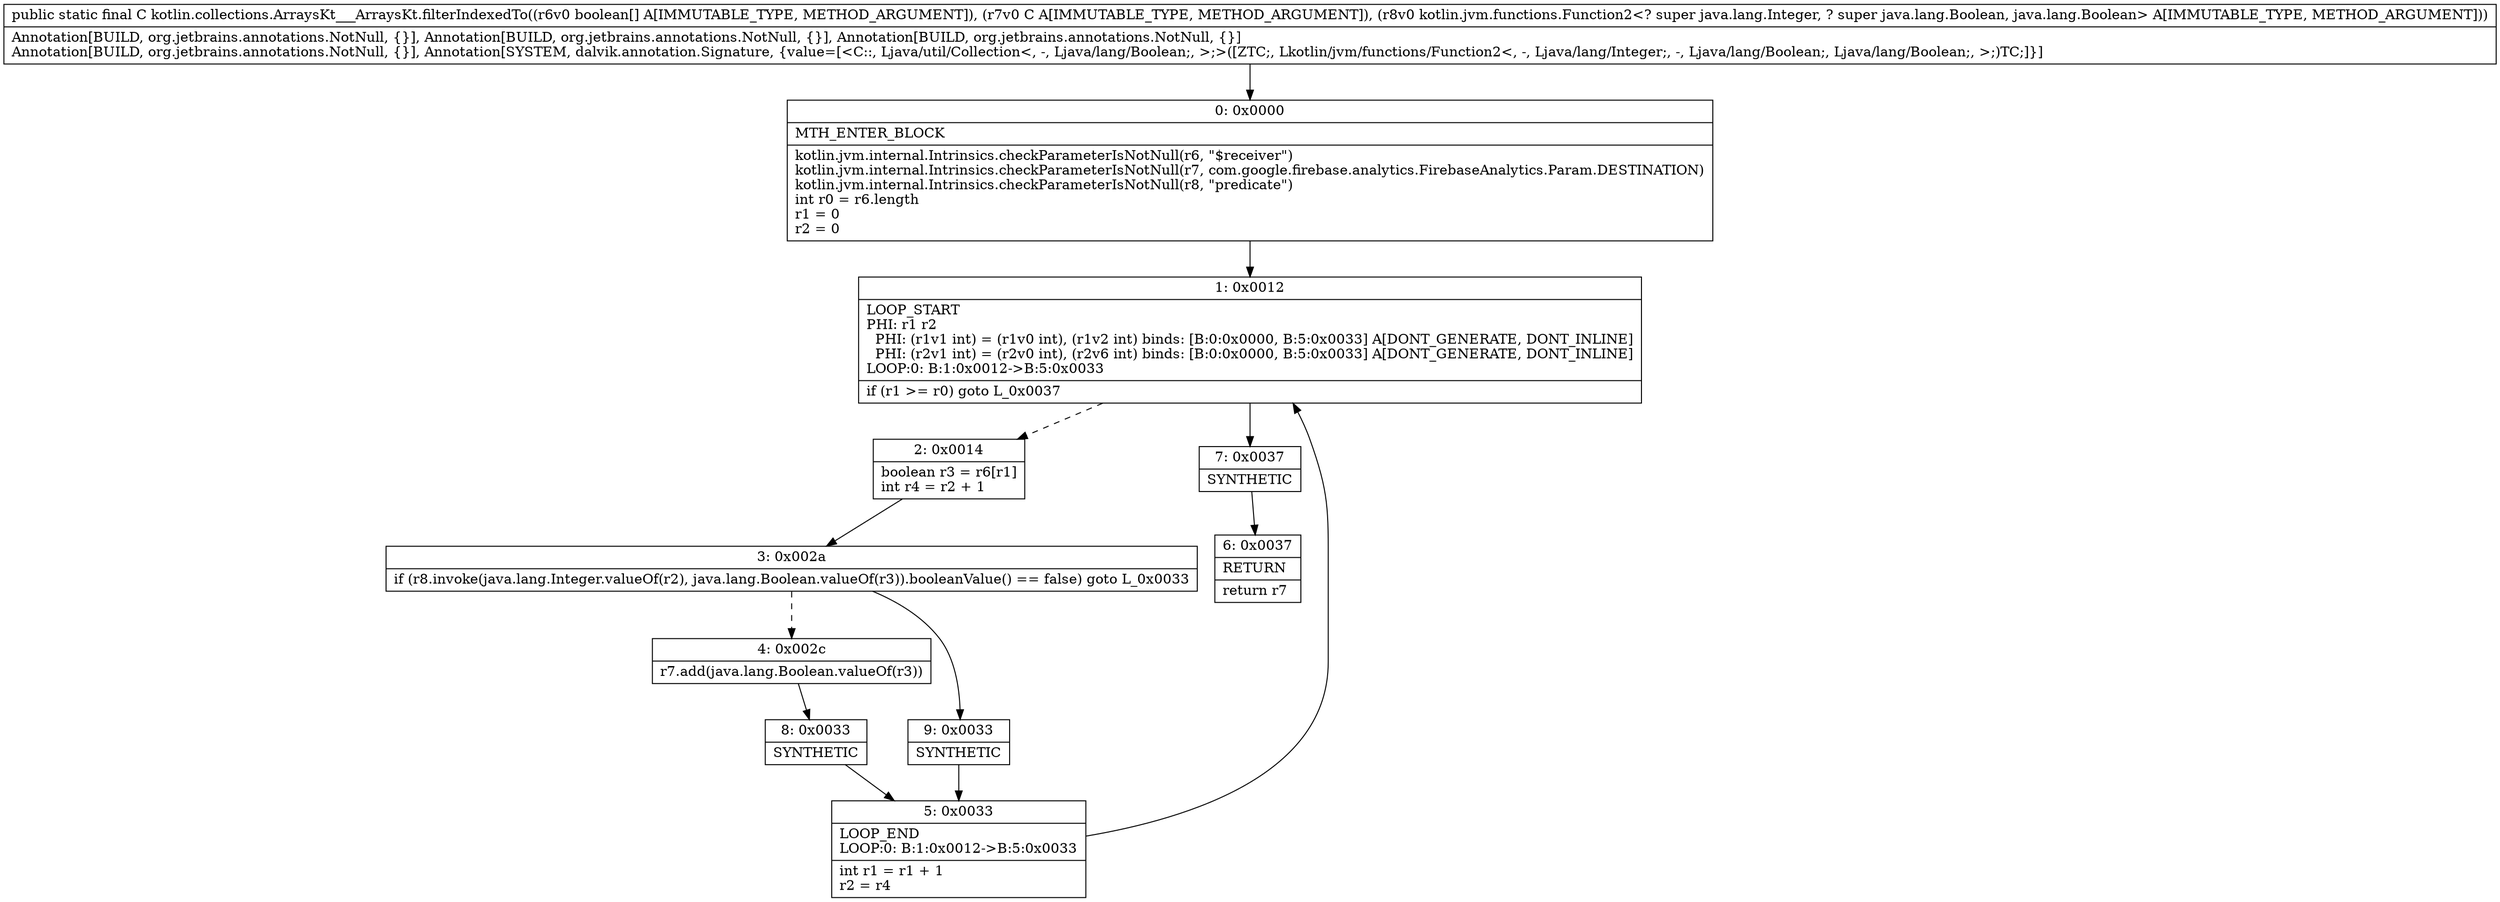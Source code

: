 digraph "CFG forkotlin.collections.ArraysKt___ArraysKt.filterIndexedTo([ZLjava\/util\/Collection;Lkotlin\/jvm\/functions\/Function2;)Ljava\/util\/Collection;" {
Node_0 [shape=record,label="{0\:\ 0x0000|MTH_ENTER_BLOCK\l|kotlin.jvm.internal.Intrinsics.checkParameterIsNotNull(r6, \"$receiver\")\lkotlin.jvm.internal.Intrinsics.checkParameterIsNotNull(r7, com.google.firebase.analytics.FirebaseAnalytics.Param.DESTINATION)\lkotlin.jvm.internal.Intrinsics.checkParameterIsNotNull(r8, \"predicate\")\lint r0 = r6.length\lr1 = 0\lr2 = 0\l}"];
Node_1 [shape=record,label="{1\:\ 0x0012|LOOP_START\lPHI: r1 r2 \l  PHI: (r1v1 int) = (r1v0 int), (r1v2 int) binds: [B:0:0x0000, B:5:0x0033] A[DONT_GENERATE, DONT_INLINE]\l  PHI: (r2v1 int) = (r2v0 int), (r2v6 int) binds: [B:0:0x0000, B:5:0x0033] A[DONT_GENERATE, DONT_INLINE]\lLOOP:0: B:1:0x0012\-\>B:5:0x0033\l|if (r1 \>= r0) goto L_0x0037\l}"];
Node_2 [shape=record,label="{2\:\ 0x0014|boolean r3 = r6[r1]\lint r4 = r2 + 1\l}"];
Node_3 [shape=record,label="{3\:\ 0x002a|if (r8.invoke(java.lang.Integer.valueOf(r2), java.lang.Boolean.valueOf(r3)).booleanValue() == false) goto L_0x0033\l}"];
Node_4 [shape=record,label="{4\:\ 0x002c|r7.add(java.lang.Boolean.valueOf(r3))\l}"];
Node_5 [shape=record,label="{5\:\ 0x0033|LOOP_END\lLOOP:0: B:1:0x0012\-\>B:5:0x0033\l|int r1 = r1 + 1\lr2 = r4\l}"];
Node_6 [shape=record,label="{6\:\ 0x0037|RETURN\l|return r7\l}"];
Node_7 [shape=record,label="{7\:\ 0x0037|SYNTHETIC\l}"];
Node_8 [shape=record,label="{8\:\ 0x0033|SYNTHETIC\l}"];
Node_9 [shape=record,label="{9\:\ 0x0033|SYNTHETIC\l}"];
MethodNode[shape=record,label="{public static final C kotlin.collections.ArraysKt___ArraysKt.filterIndexedTo((r6v0 boolean[] A[IMMUTABLE_TYPE, METHOD_ARGUMENT]), (r7v0 C A[IMMUTABLE_TYPE, METHOD_ARGUMENT]), (r8v0 kotlin.jvm.functions.Function2\<? super java.lang.Integer, ? super java.lang.Boolean, java.lang.Boolean\> A[IMMUTABLE_TYPE, METHOD_ARGUMENT]))  | Annotation[BUILD, org.jetbrains.annotations.NotNull, \{\}], Annotation[BUILD, org.jetbrains.annotations.NotNull, \{\}], Annotation[BUILD, org.jetbrains.annotations.NotNull, \{\}]\lAnnotation[BUILD, org.jetbrains.annotations.NotNull, \{\}], Annotation[SYSTEM, dalvik.annotation.Signature, \{value=[\<C::, Ljava\/util\/Collection\<, \-, Ljava\/lang\/Boolean;, \>;\>([ZTC;, Lkotlin\/jvm\/functions\/Function2\<, \-, Ljava\/lang\/Integer;, \-, Ljava\/lang\/Boolean;, Ljava\/lang\/Boolean;, \>;)TC;]\}]\l}"];
MethodNode -> Node_0;
Node_0 -> Node_1;
Node_1 -> Node_2[style=dashed];
Node_1 -> Node_7;
Node_2 -> Node_3;
Node_3 -> Node_4[style=dashed];
Node_3 -> Node_9;
Node_4 -> Node_8;
Node_5 -> Node_1;
Node_7 -> Node_6;
Node_8 -> Node_5;
Node_9 -> Node_5;
}

